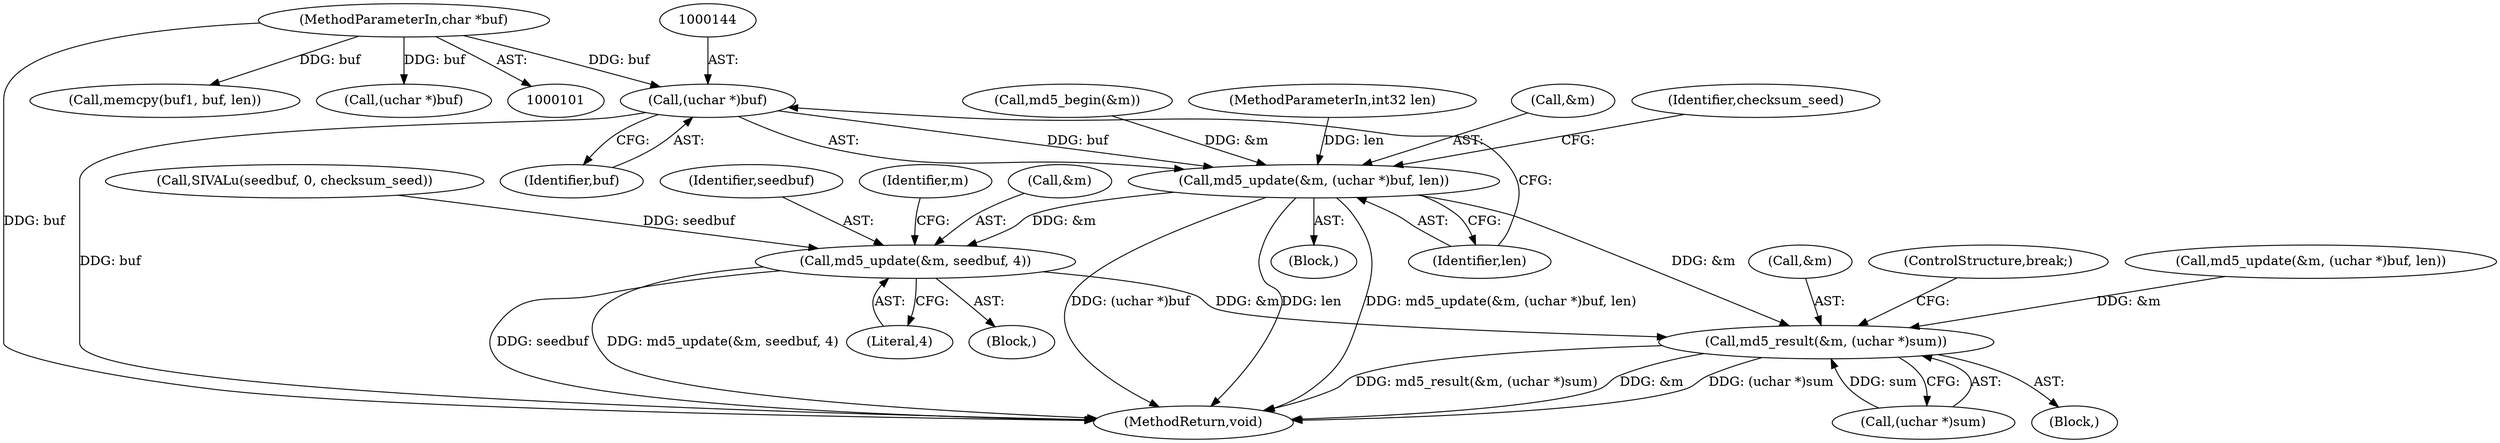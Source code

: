 digraph "0_samba_7b8a4ecd6ff9cdf4e5d3850ebf822f1e989255b3_1@pointer" {
"1000143" [label="(Call,(uchar *)buf)"];
"1000102" [label="(MethodParameterIn,char *buf)"];
"1000140" [label="(Call,md5_update(&m, (uchar *)buf, len))"];
"1000154" [label="(Call,md5_update(&m, seedbuf, 4))"];
"1000159" [label="(Call,md5_result(&m, (uchar *)sum))"];
"1000150" [label="(Call,SIVALu(seedbuf, 0, checksum_seed))"];
"1000141" [label="(Call,&m)"];
"1000102" [label="(MethodParameterIn,char *buf)"];
"1000149" [label="(Block,)"];
"1000162" [label="(Call,(uchar *)sum)"];
"1000146" [label="(Identifier,len)"];
"1000160" [label="(Call,&m)"];
"1000165" [label="(ControlStructure,break;)"];
"1000157" [label="(Identifier,seedbuf)"];
"1000139" [label="(Block,)"];
"1000159" [label="(Call,md5_result(&m, (uchar *)sum))"];
"1000262" [label="(MethodReturn,void)"];
"1000161" [label="(Identifier,m)"];
"1000143" [label="(Call,(uchar *)buf)"];
"1000131" [label="(Call,md5_update(&m, (uchar *)buf, len))"];
"1000200" [label="(Call,memcpy(buf1, buf, len))"];
"1000148" [label="(Identifier,checksum_seed)"];
"1000155" [label="(Call,&m)"];
"1000158" [label="(Literal,4)"];
"1000113" [label="(Call,md5_begin(&m))"];
"1000134" [label="(Call,(uchar *)buf)"];
"1000111" [label="(Block,)"];
"1000145" [label="(Identifier,buf)"];
"1000140" [label="(Call,md5_update(&m, (uchar *)buf, len))"];
"1000154" [label="(Call,md5_update(&m, seedbuf, 4))"];
"1000103" [label="(MethodParameterIn,int32 len)"];
"1000143" -> "1000140"  [label="AST: "];
"1000143" -> "1000145"  [label="CFG: "];
"1000144" -> "1000143"  [label="AST: "];
"1000145" -> "1000143"  [label="AST: "];
"1000146" -> "1000143"  [label="CFG: "];
"1000143" -> "1000262"  [label="DDG: buf"];
"1000143" -> "1000140"  [label="DDG: buf"];
"1000102" -> "1000143"  [label="DDG: buf"];
"1000102" -> "1000101"  [label="AST: "];
"1000102" -> "1000262"  [label="DDG: buf"];
"1000102" -> "1000134"  [label="DDG: buf"];
"1000102" -> "1000200"  [label="DDG: buf"];
"1000140" -> "1000139"  [label="AST: "];
"1000140" -> "1000146"  [label="CFG: "];
"1000141" -> "1000140"  [label="AST: "];
"1000146" -> "1000140"  [label="AST: "];
"1000148" -> "1000140"  [label="CFG: "];
"1000140" -> "1000262"  [label="DDG: md5_update(&m, (uchar *)buf, len)"];
"1000140" -> "1000262"  [label="DDG: (uchar *)buf"];
"1000140" -> "1000262"  [label="DDG: len"];
"1000113" -> "1000140"  [label="DDG: &m"];
"1000103" -> "1000140"  [label="DDG: len"];
"1000140" -> "1000154"  [label="DDG: &m"];
"1000140" -> "1000159"  [label="DDG: &m"];
"1000154" -> "1000149"  [label="AST: "];
"1000154" -> "1000158"  [label="CFG: "];
"1000155" -> "1000154"  [label="AST: "];
"1000157" -> "1000154"  [label="AST: "];
"1000158" -> "1000154"  [label="AST: "];
"1000161" -> "1000154"  [label="CFG: "];
"1000154" -> "1000262"  [label="DDG: md5_update(&m, seedbuf, 4)"];
"1000154" -> "1000262"  [label="DDG: seedbuf"];
"1000150" -> "1000154"  [label="DDG: seedbuf"];
"1000154" -> "1000159"  [label="DDG: &m"];
"1000159" -> "1000111"  [label="AST: "];
"1000159" -> "1000162"  [label="CFG: "];
"1000160" -> "1000159"  [label="AST: "];
"1000162" -> "1000159"  [label="AST: "];
"1000165" -> "1000159"  [label="CFG: "];
"1000159" -> "1000262"  [label="DDG: md5_result(&m, (uchar *)sum)"];
"1000159" -> "1000262"  [label="DDG: &m"];
"1000159" -> "1000262"  [label="DDG: (uchar *)sum"];
"1000131" -> "1000159"  [label="DDG: &m"];
"1000162" -> "1000159"  [label="DDG: sum"];
}
